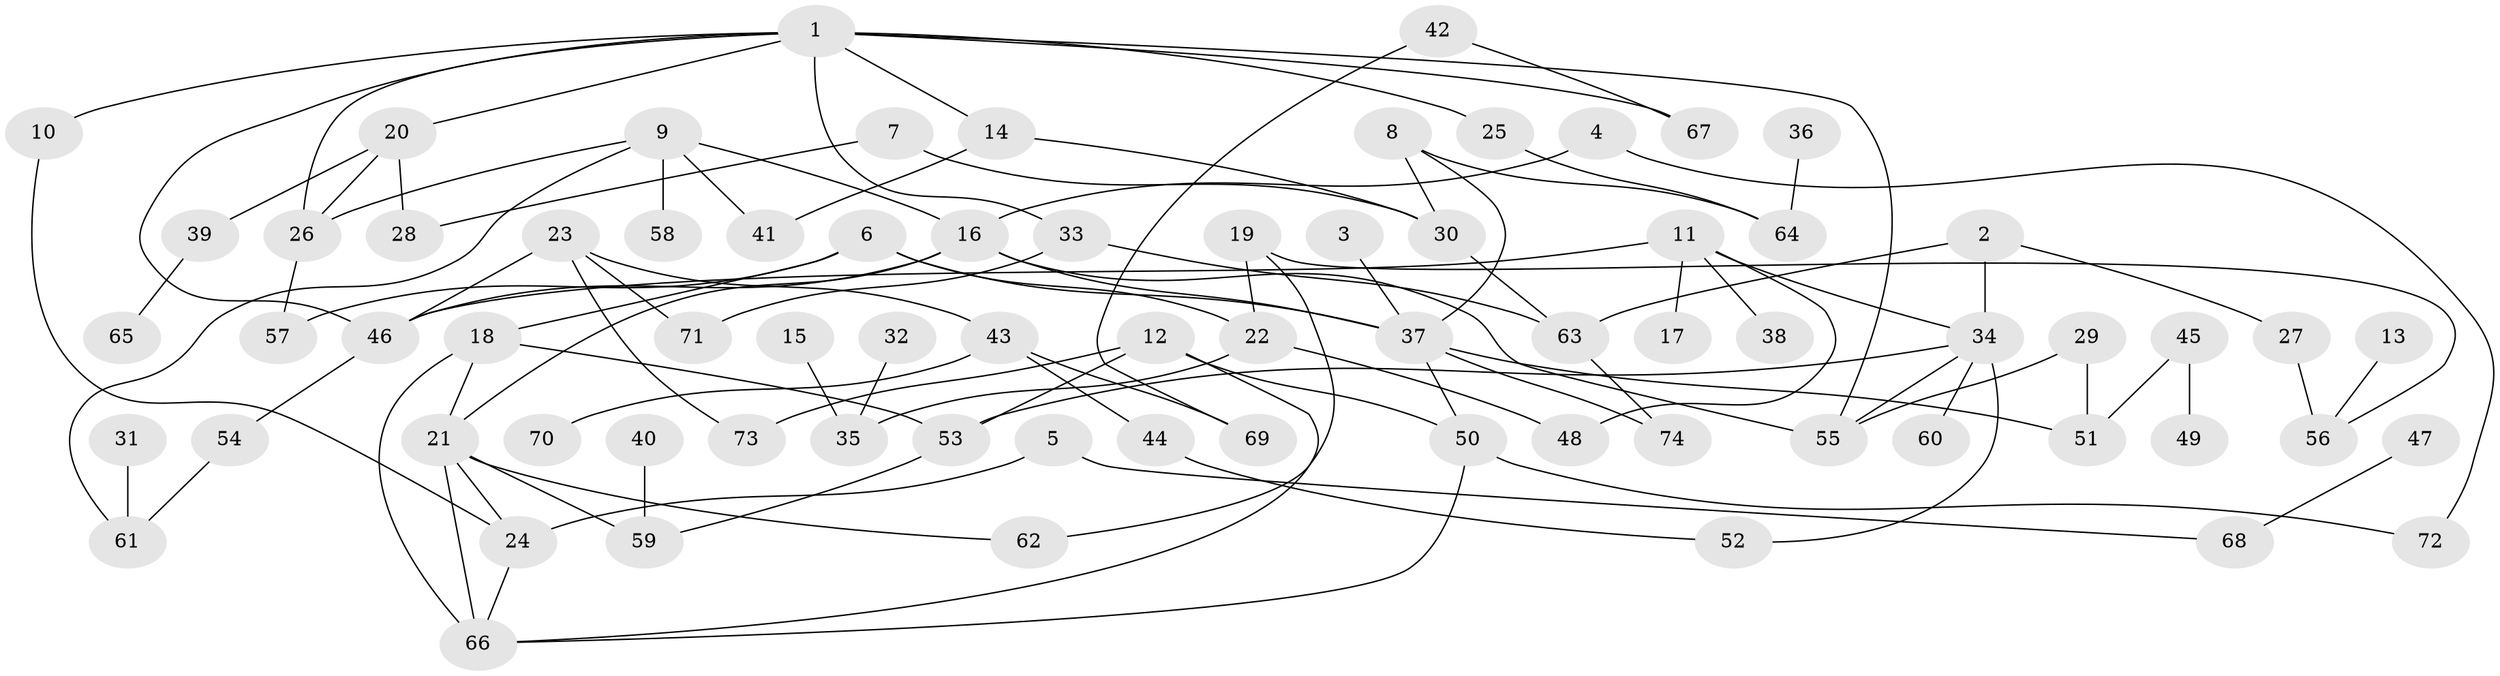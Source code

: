 // original degree distribution, {8: 0.006756756756756757, 5: 0.060810810810810814, 6: 0.02027027027027027, 3: 0.18243243243243243, 7: 0.013513513513513514, 9: 0.006756756756756757, 1: 0.3310810810810811, 4: 0.08783783783783784, 2: 0.2905405405405405}
// Generated by graph-tools (version 1.1) at 2025/00/03/09/25 03:00:59]
// undirected, 74 vertices, 104 edges
graph export_dot {
graph [start="1"]
  node [color=gray90,style=filled];
  1;
  2;
  3;
  4;
  5;
  6;
  7;
  8;
  9;
  10;
  11;
  12;
  13;
  14;
  15;
  16;
  17;
  18;
  19;
  20;
  21;
  22;
  23;
  24;
  25;
  26;
  27;
  28;
  29;
  30;
  31;
  32;
  33;
  34;
  35;
  36;
  37;
  38;
  39;
  40;
  41;
  42;
  43;
  44;
  45;
  46;
  47;
  48;
  49;
  50;
  51;
  52;
  53;
  54;
  55;
  56;
  57;
  58;
  59;
  60;
  61;
  62;
  63;
  64;
  65;
  66;
  67;
  68;
  69;
  70;
  71;
  72;
  73;
  74;
  1 -- 10 [weight=1.0];
  1 -- 14 [weight=1.0];
  1 -- 20 [weight=1.0];
  1 -- 25 [weight=1.0];
  1 -- 26 [weight=1.0];
  1 -- 33 [weight=1.0];
  1 -- 46 [weight=1.0];
  1 -- 55 [weight=1.0];
  1 -- 67 [weight=1.0];
  2 -- 27 [weight=1.0];
  2 -- 34 [weight=1.0];
  2 -- 63 [weight=1.0];
  3 -- 37 [weight=1.0];
  4 -- 16 [weight=1.0];
  4 -- 72 [weight=1.0];
  5 -- 24 [weight=1.0];
  5 -- 68 [weight=1.0];
  6 -- 18 [weight=1.0];
  6 -- 22 [weight=1.0];
  6 -- 37 [weight=1.0];
  6 -- 57 [weight=1.0];
  7 -- 28 [weight=1.0];
  7 -- 30 [weight=1.0];
  8 -- 30 [weight=1.0];
  8 -- 37 [weight=1.0];
  8 -- 64 [weight=1.0];
  9 -- 16 [weight=1.0];
  9 -- 26 [weight=1.0];
  9 -- 41 [weight=1.0];
  9 -- 58 [weight=1.0];
  9 -- 61 [weight=1.0];
  10 -- 24 [weight=1.0];
  11 -- 17 [weight=1.0];
  11 -- 34 [weight=1.0];
  11 -- 38 [weight=1.0];
  11 -- 46 [weight=1.0];
  11 -- 48 [weight=1.0];
  12 -- 50 [weight=1.0];
  12 -- 53 [weight=1.0];
  12 -- 66 [weight=1.0];
  12 -- 73 [weight=1.0];
  13 -- 56 [weight=1.0];
  14 -- 30 [weight=1.0];
  14 -- 41 [weight=1.0];
  15 -- 35 [weight=1.0];
  16 -- 21 [weight=1.0];
  16 -- 37 [weight=1.0];
  16 -- 46 [weight=1.0];
  16 -- 55 [weight=1.0];
  18 -- 21 [weight=1.0];
  18 -- 53 [weight=1.0];
  18 -- 66 [weight=1.0];
  19 -- 22 [weight=1.0];
  19 -- 56 [weight=1.0];
  19 -- 62 [weight=1.0];
  20 -- 26 [weight=1.0];
  20 -- 28 [weight=1.0];
  20 -- 39 [weight=1.0];
  21 -- 24 [weight=1.0];
  21 -- 59 [weight=1.0];
  21 -- 62 [weight=1.0];
  21 -- 66 [weight=2.0];
  22 -- 35 [weight=1.0];
  22 -- 48 [weight=1.0];
  23 -- 43 [weight=2.0];
  23 -- 46 [weight=1.0];
  23 -- 71 [weight=1.0];
  23 -- 73 [weight=1.0];
  24 -- 66 [weight=1.0];
  25 -- 64 [weight=1.0];
  26 -- 57 [weight=1.0];
  27 -- 56 [weight=1.0];
  29 -- 51 [weight=1.0];
  29 -- 55 [weight=1.0];
  30 -- 63 [weight=1.0];
  31 -- 61 [weight=1.0];
  32 -- 35 [weight=1.0];
  33 -- 63 [weight=2.0];
  33 -- 71 [weight=1.0];
  34 -- 52 [weight=1.0];
  34 -- 53 [weight=1.0];
  34 -- 55 [weight=1.0];
  34 -- 60 [weight=1.0];
  36 -- 64 [weight=1.0];
  37 -- 50 [weight=1.0];
  37 -- 51 [weight=1.0];
  37 -- 74 [weight=1.0];
  39 -- 65 [weight=1.0];
  40 -- 59 [weight=1.0];
  42 -- 67 [weight=1.0];
  42 -- 69 [weight=1.0];
  43 -- 44 [weight=1.0];
  43 -- 69 [weight=1.0];
  43 -- 70 [weight=1.0];
  44 -- 52 [weight=1.0];
  45 -- 49 [weight=1.0];
  45 -- 51 [weight=1.0];
  46 -- 54 [weight=1.0];
  47 -- 68 [weight=1.0];
  50 -- 66 [weight=1.0];
  50 -- 72 [weight=1.0];
  53 -- 59 [weight=1.0];
  54 -- 61 [weight=1.0];
  63 -- 74 [weight=1.0];
}
